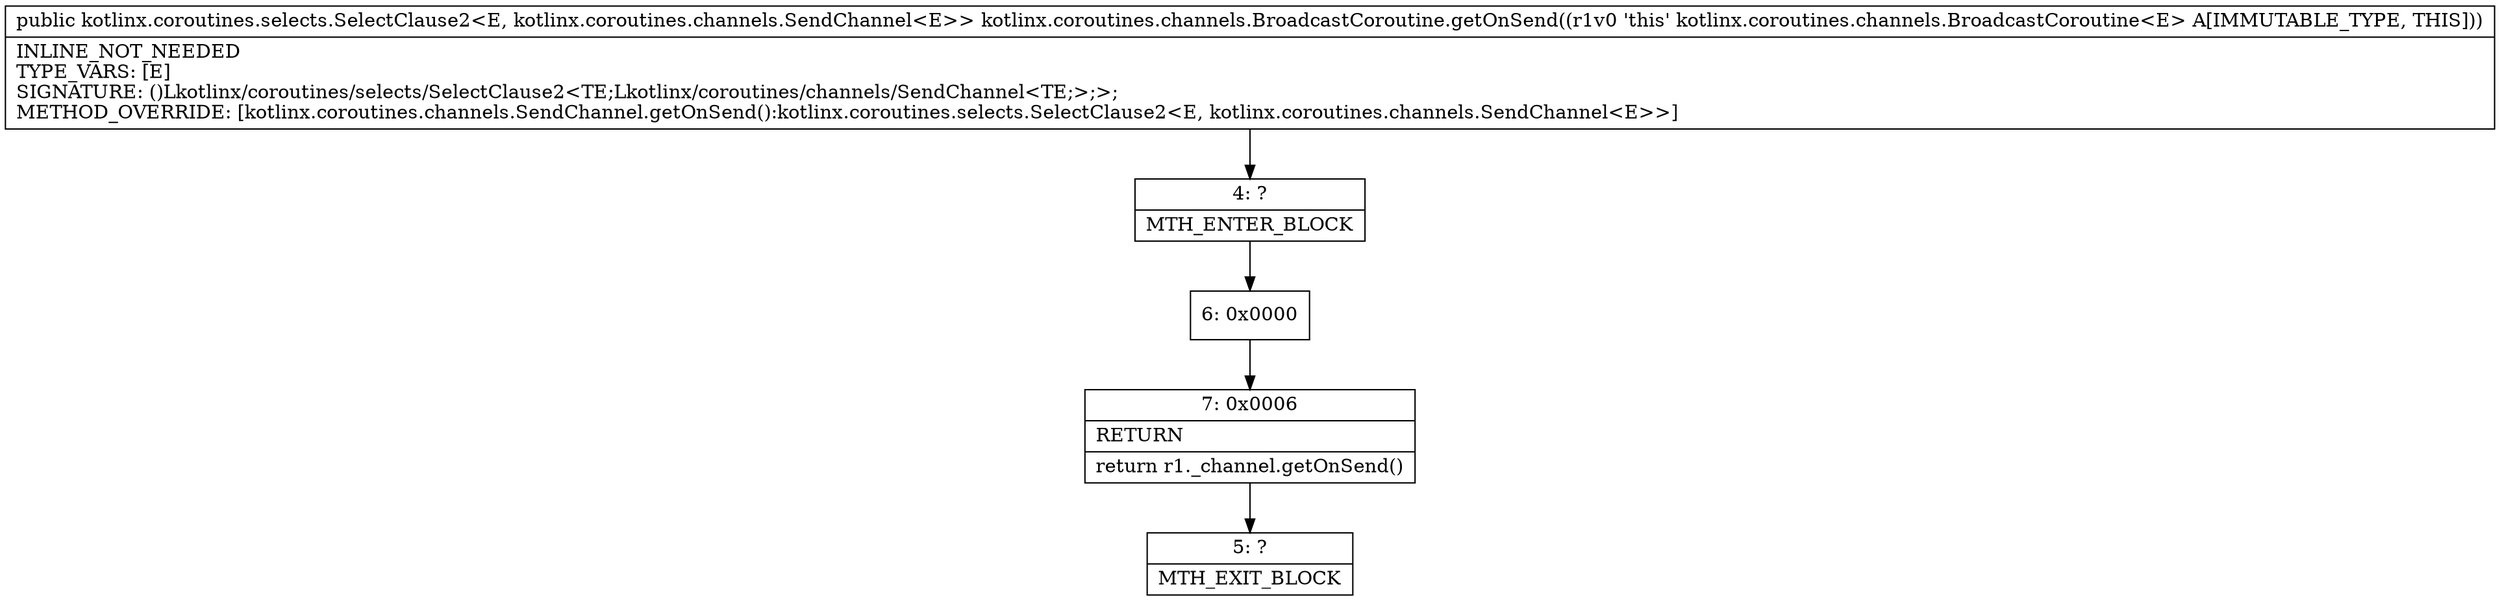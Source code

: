 digraph "CFG forkotlinx.coroutines.channels.BroadcastCoroutine.getOnSend()Lkotlinx\/coroutines\/selects\/SelectClause2;" {
Node_4 [shape=record,label="{4\:\ ?|MTH_ENTER_BLOCK\l}"];
Node_6 [shape=record,label="{6\:\ 0x0000}"];
Node_7 [shape=record,label="{7\:\ 0x0006|RETURN\l|return r1._channel.getOnSend()\l}"];
Node_5 [shape=record,label="{5\:\ ?|MTH_EXIT_BLOCK\l}"];
MethodNode[shape=record,label="{public kotlinx.coroutines.selects.SelectClause2\<E, kotlinx.coroutines.channels.SendChannel\<E\>\> kotlinx.coroutines.channels.BroadcastCoroutine.getOnSend((r1v0 'this' kotlinx.coroutines.channels.BroadcastCoroutine\<E\> A[IMMUTABLE_TYPE, THIS]))  | INLINE_NOT_NEEDED\lTYPE_VARS: [E]\lSIGNATURE: ()Lkotlinx\/coroutines\/selects\/SelectClause2\<TE;Lkotlinx\/coroutines\/channels\/SendChannel\<TE;\>;\>;\lMETHOD_OVERRIDE: [kotlinx.coroutines.channels.SendChannel.getOnSend():kotlinx.coroutines.selects.SelectClause2\<E, kotlinx.coroutines.channels.SendChannel\<E\>\>]\l}"];
MethodNode -> Node_4;Node_4 -> Node_6;
Node_6 -> Node_7;
Node_7 -> Node_5;
}

